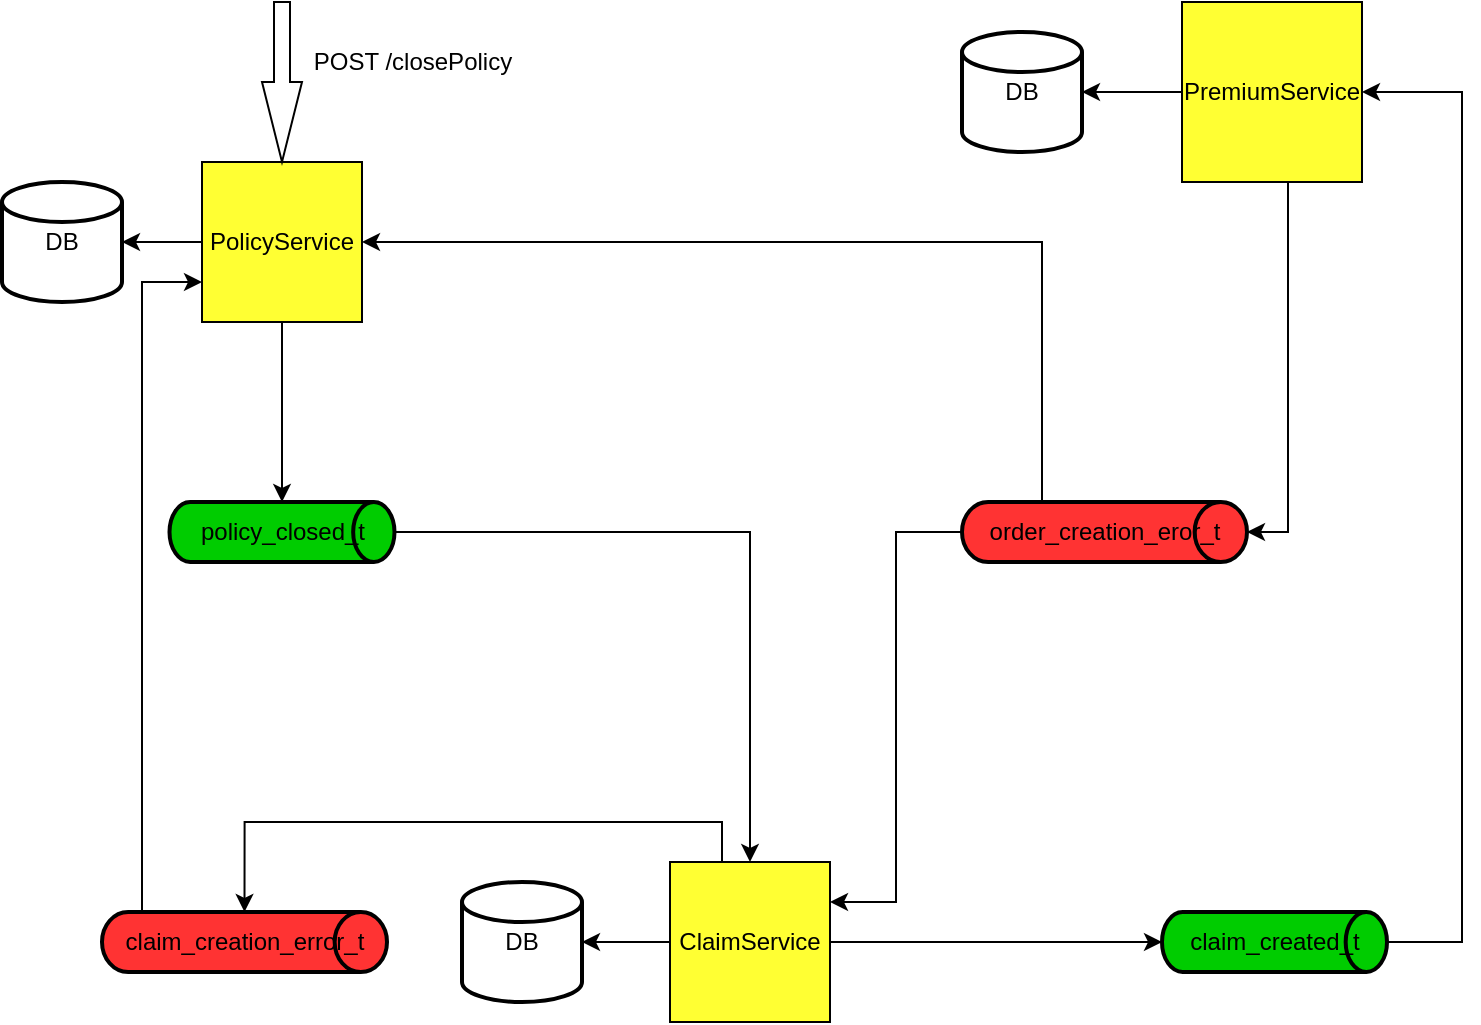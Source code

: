 <mxfile version="15.5.0" type="device"><diagram id="jr1kYnUTseh1Jv32Gc-i" name="Page-1"><mxGraphModel dx="1278" dy="606" grid="1" gridSize="10" guides="1" tooltips="1" connect="1" arrows="1" fold="1" page="1" pageScale="1" pageWidth="827" pageHeight="1169" math="0" shadow="0"><root><mxCell id="0"/><mxCell id="1" parent="0"/><mxCell id="m0wSeY2QS6ttPtGqo_GA-12" style="edgeStyle=orthogonalEdgeStyle;rounded=0;orthogonalLoop=1;jettySize=auto;html=1;entryX=1;entryY=0.5;entryDx=0;entryDy=0;entryPerimeter=0;" parent="1" source="m0wSeY2QS6ttPtGqo_GA-1" target="m0wSeY2QS6ttPtGqo_GA-7" edge="1"><mxGeometry relative="1" as="geometry"/></mxCell><mxCell id="m0wSeY2QS6ttPtGqo_GA-14" style="edgeStyle=orthogonalEdgeStyle;rounded=0;orthogonalLoop=1;jettySize=auto;html=1;entryX=0.5;entryY=0;entryDx=0;entryDy=0;entryPerimeter=0;" parent="1" source="m0wSeY2QS6ttPtGqo_GA-1" target="m0wSeY2QS6ttPtGqo_GA-13" edge="1"><mxGeometry relative="1" as="geometry"/></mxCell><mxCell id="m0wSeY2QS6ttPtGqo_GA-1" value="PolicyService" style="whiteSpace=wrap;html=1;aspect=fixed;fillColor=#FFFF33;" parent="1" vertex="1"><mxGeometry x="160" y="130" width="80" height="80" as="geometry"/></mxCell><mxCell id="m0wSeY2QS6ttPtGqo_GA-11" style="edgeStyle=orthogonalEdgeStyle;rounded=0;orthogonalLoop=1;jettySize=auto;html=1;entryX=1;entryY=0.5;entryDx=0;entryDy=0;entryPerimeter=0;" parent="1" source="m0wSeY2QS6ttPtGqo_GA-2" target="m0wSeY2QS6ttPtGqo_GA-8" edge="1"><mxGeometry relative="1" as="geometry"/></mxCell><mxCell id="m0wSeY2QS6ttPtGqo_GA-26" style="edgeStyle=orthogonalEdgeStyle;rounded=0;orthogonalLoop=1;jettySize=auto;html=1;entryX=1;entryY=0.5;entryDx=0;entryDy=0;entryPerimeter=0;" parent="1" source="m0wSeY2QS6ttPtGqo_GA-2" target="m0wSeY2QS6ttPtGqo_GA-25" edge="1"><mxGeometry relative="1" as="geometry"><Array as="points"><mxPoint x="703" y="315"/></Array></mxGeometry></mxCell><mxCell id="m0wSeY2QS6ttPtGqo_GA-2" value="PremiumService" style="whiteSpace=wrap;html=1;aspect=fixed;fillColor=#FFFF33;" parent="1" vertex="1"><mxGeometry x="650" y="50" width="90" height="90" as="geometry"/></mxCell><mxCell id="m0wSeY2QS6ttPtGqo_GA-10" style="edgeStyle=orthogonalEdgeStyle;rounded=0;orthogonalLoop=1;jettySize=auto;html=1;entryX=1;entryY=0.5;entryDx=0;entryDy=0;entryPerimeter=0;" parent="1" source="m0wSeY2QS6ttPtGqo_GA-3" target="m0wSeY2QS6ttPtGqo_GA-9" edge="1"><mxGeometry relative="1" as="geometry"/></mxCell><mxCell id="m0wSeY2QS6ttPtGqo_GA-18" style="edgeStyle=orthogonalEdgeStyle;rounded=0;orthogonalLoop=1;jettySize=auto;html=1;entryX=0.5;entryY=0;entryDx=0;entryDy=0;entryPerimeter=0;" parent="1" source="m0wSeY2QS6ttPtGqo_GA-3" target="m0wSeY2QS6ttPtGqo_GA-17" edge="1"><mxGeometry relative="1" as="geometry"><Array as="points"><mxPoint x="420" y="460"/><mxPoint x="181" y="460"/></Array></mxGeometry></mxCell><mxCell id="m0wSeY2QS6ttPtGqo_GA-23" style="edgeStyle=orthogonalEdgeStyle;rounded=0;orthogonalLoop=1;jettySize=auto;html=1;entryX=0;entryY=0.5;entryDx=0;entryDy=0;entryPerimeter=0;" parent="1" source="m0wSeY2QS6ttPtGqo_GA-3" target="m0wSeY2QS6ttPtGqo_GA-22" edge="1"><mxGeometry relative="1" as="geometry"/></mxCell><mxCell id="m0wSeY2QS6ttPtGqo_GA-3" value="ClaimService" style="whiteSpace=wrap;html=1;aspect=fixed;fillColor=#FFFF33;" parent="1" vertex="1"><mxGeometry x="394" y="480" width="80" height="80" as="geometry"/></mxCell><mxCell id="m0wSeY2QS6ttPtGqo_GA-5" value="" style="html=1;shadow=0;dashed=0;align=center;verticalAlign=middle;shape=mxgraph.arrows2.arrow;dy=0.6;dx=40;direction=south;notch=0;" parent="1" vertex="1"><mxGeometry x="190" y="50" width="20" height="80" as="geometry"/></mxCell><mxCell id="m0wSeY2QS6ttPtGqo_GA-6" value="POST /closePolicy" style="text;html=1;align=center;verticalAlign=middle;resizable=0;points=[];autosize=1;strokeColor=none;fillColor=none;" parent="1" vertex="1"><mxGeometry x="210" y="70" width="110" height="20" as="geometry"/></mxCell><mxCell id="m0wSeY2QS6ttPtGqo_GA-7" value="DB" style="strokeWidth=2;html=1;shape=mxgraph.flowchart.database;whiteSpace=wrap;" parent="1" vertex="1"><mxGeometry x="60" y="140" width="60" height="60" as="geometry"/></mxCell><mxCell id="m0wSeY2QS6ttPtGqo_GA-8" value="DB" style="strokeWidth=2;html=1;shape=mxgraph.flowchart.database;whiteSpace=wrap;" parent="1" vertex="1"><mxGeometry x="540" y="65" width="60" height="60" as="geometry"/></mxCell><mxCell id="m0wSeY2QS6ttPtGqo_GA-9" value="DB" style="strokeWidth=2;html=1;shape=mxgraph.flowchart.database;whiteSpace=wrap;" parent="1" vertex="1"><mxGeometry x="290" y="490" width="60" height="60" as="geometry"/></mxCell><mxCell id="m0wSeY2QS6ttPtGqo_GA-20" style="edgeStyle=orthogonalEdgeStyle;rounded=0;orthogonalLoop=1;jettySize=auto;html=1;" parent="1" source="m0wSeY2QS6ttPtGqo_GA-13" target="m0wSeY2QS6ttPtGqo_GA-3" edge="1"><mxGeometry relative="1" as="geometry"/></mxCell><mxCell id="m0wSeY2QS6ttPtGqo_GA-13" value="policy_closed_t" style="strokeWidth=2;html=1;shape=mxgraph.flowchart.direct_data;whiteSpace=wrap;fillColor=#00CC00;" parent="1" vertex="1"><mxGeometry x="143.75" y="300" width="112.5" height="30" as="geometry"/></mxCell><mxCell id="m0wSeY2QS6ttPtGqo_GA-21" style="edgeStyle=orthogonalEdgeStyle;rounded=0;orthogonalLoop=1;jettySize=auto;html=1;entryX=0;entryY=0.75;entryDx=0;entryDy=0;" parent="1" source="m0wSeY2QS6ttPtGqo_GA-17" target="m0wSeY2QS6ttPtGqo_GA-1" edge="1"><mxGeometry relative="1" as="geometry"><Array as="points"><mxPoint x="130" y="190"/></Array></mxGeometry></mxCell><mxCell id="m0wSeY2QS6ttPtGqo_GA-17" value="claim_creation_error_t" style="strokeWidth=2;html=1;shape=mxgraph.flowchart.direct_data;whiteSpace=wrap;fillColor=#FF3333;" parent="1" vertex="1"><mxGeometry x="110" y="505" width="142.5" height="30" as="geometry"/></mxCell><mxCell id="m0wSeY2QS6ttPtGqo_GA-24" style="edgeStyle=orthogonalEdgeStyle;rounded=0;orthogonalLoop=1;jettySize=auto;html=1;entryX=1;entryY=0.5;entryDx=0;entryDy=0;" parent="1" source="m0wSeY2QS6ttPtGqo_GA-22" target="m0wSeY2QS6ttPtGqo_GA-2" edge="1"><mxGeometry relative="1" as="geometry"><Array as="points"><mxPoint x="790" y="520"/><mxPoint x="790" y="95"/></Array></mxGeometry></mxCell><mxCell id="m0wSeY2QS6ttPtGqo_GA-22" value="claim_created_t" style="strokeWidth=2;html=1;shape=mxgraph.flowchart.direct_data;whiteSpace=wrap;fillColor=#00CC00;" parent="1" vertex="1"><mxGeometry x="640" y="505" width="112.5" height="30" as="geometry"/></mxCell><mxCell id="m0wSeY2QS6ttPtGqo_GA-27" style="edgeStyle=orthogonalEdgeStyle;rounded=0;orthogonalLoop=1;jettySize=auto;html=1;entryX=1;entryY=0.25;entryDx=0;entryDy=0;" parent="1" source="m0wSeY2QS6ttPtGqo_GA-25" target="m0wSeY2QS6ttPtGqo_GA-3" edge="1"><mxGeometry relative="1" as="geometry"/></mxCell><mxCell id="m0wSeY2QS6ttPtGqo_GA-28" style="edgeStyle=orthogonalEdgeStyle;rounded=0;orthogonalLoop=1;jettySize=auto;html=1;entryX=1;entryY=0.5;entryDx=0;entryDy=0;" parent="1" source="m0wSeY2QS6ttPtGqo_GA-25" target="m0wSeY2QS6ttPtGqo_GA-1" edge="1"><mxGeometry relative="1" as="geometry"><Array as="points"><mxPoint x="580" y="170"/></Array></mxGeometry></mxCell><mxCell id="m0wSeY2QS6ttPtGqo_GA-25" value="order_creation_eror_t" style="strokeWidth=2;html=1;shape=mxgraph.flowchart.direct_data;whiteSpace=wrap;fillColor=#FF3333;" parent="1" vertex="1"><mxGeometry x="540" y="300" width="142.5" height="30" as="geometry"/></mxCell></root></mxGraphModel></diagram></mxfile>